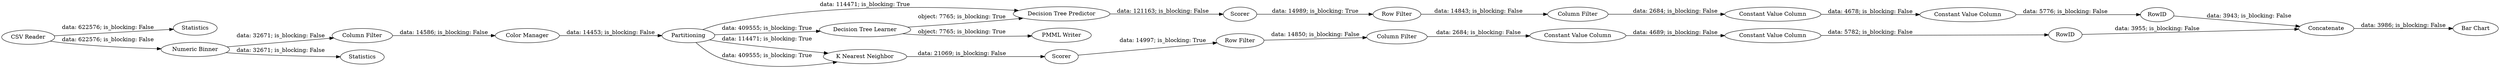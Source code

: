 digraph {
	"463680219403872579_7" [label="Column Filter"]
	"463680219403872579_6" [label=Statistics]
	"2884276026287682767_32" [label="Row Filter"]
	"463680219403872579_1" [label="CSV Reader"]
	"463680219403872579_5" [label=Statistics]
	"7722729098974167619_294" [label="Column Filter"]
	"463680219403872579_8" [label="Color Manager"]
	"463680219403872579_22" [label="PMML Writer"]
	"463680219403872579_21" [label=Scorer]
	"463680219403872579_31" [label=Scorer]
	"463680219403872579_4" [label="Numeric Binner"]
	"7722729098974167619_303" [label="Row Filter"]
	"463680219403872579_9" [label=Partitioning]
	"2884276026287682767_293" [label=RowID]
	"2884276026287682767_290" [label="Constant Value Column"]
	"7722729098974167619_292" [label="Constant Value Column"]
	"463680219403872579_300" [label=Concatenate]
	"7722729098974167619_293" [label=RowID]
	"2884276026287682767_292" [label="Constant Value Column"]
	"463680219403872579_11" [label="Decision Tree Predictor"]
	"463680219403872579_10" [label="Decision Tree Learner"]
	"2884276026287682767_294" [label="Column Filter"]
	"463680219403872579_305" [label="Bar Chart"]
	"463680219403872579_30" [label="K Nearest Neighbor"]
	"7722729098974167619_290" [label="Constant Value Column"]
	"463680219403872579_8" -> "463680219403872579_9" [label="data: 14453; is_blocking: False"]
	"2884276026287682767_290" -> "2884276026287682767_292" [label="data: 4678; is_blocking: False"]
	"7722729098974167619_294" -> "7722729098974167619_290" [label="data: 2684; is_blocking: False"]
	"463680219403872579_1" -> "463680219403872579_5" [label="data: 622576; is_blocking: False"]
	"7722729098974167619_293" -> "463680219403872579_300" [label="data: 3955; is_blocking: False"]
	"463680219403872579_9" -> "463680219403872579_30" [label="data: 114471; is_blocking: True"]
	"463680219403872579_4" -> "463680219403872579_7" [label="data: 32671; is_blocking: False"]
	"463680219403872579_21" -> "2884276026287682767_32" [label="data: 14989; is_blocking: True"]
	"7722729098974167619_303" -> "7722729098974167619_294" [label="data: 14850; is_blocking: False"]
	"463680219403872579_9" -> "463680219403872579_10" [label="data: 409555; is_blocking: True"]
	"463680219403872579_31" -> "7722729098974167619_303" [label="data: 14997; is_blocking: True"]
	"463680219403872579_9" -> "463680219403872579_30" [label="data: 409555; is_blocking: True"]
	"7722729098974167619_290" -> "7722729098974167619_292" [label="data: 4689; is_blocking: False"]
	"7722729098974167619_292" -> "7722729098974167619_293" [label="data: 5782; is_blocking: False"]
	"2884276026287682767_292" -> "2884276026287682767_293" [label="data: 5776; is_blocking: False"]
	"463680219403872579_1" -> "463680219403872579_4" [label="data: 622576; is_blocking: False"]
	"463680219403872579_10" -> "463680219403872579_11" [label="object: 7765; is_blocking: True"]
	"463680219403872579_4" -> "463680219403872579_6" [label="data: 32671; is_blocking: False"]
	"463680219403872579_10" -> "463680219403872579_22" [label="object: 7765; is_blocking: True"]
	"463680219403872579_7" -> "463680219403872579_8" [label="data: 14586; is_blocking: False"]
	"2884276026287682767_32" -> "2884276026287682767_294" [label="data: 14843; is_blocking: False"]
	"463680219403872579_9" -> "463680219403872579_11" [label="data: 114471; is_blocking: True"]
	"2884276026287682767_294" -> "2884276026287682767_290" [label="data: 2684; is_blocking: False"]
	"2884276026287682767_293" -> "463680219403872579_300" [label="data: 3943; is_blocking: False"]
	"463680219403872579_300" -> "463680219403872579_305" [label="data: 3986; is_blocking: False"]
	"463680219403872579_11" -> "463680219403872579_21" [label="data: 121163; is_blocking: False"]
	"463680219403872579_30" -> "463680219403872579_31" [label="data: 21069; is_blocking: False"]
	rankdir=LR
}
